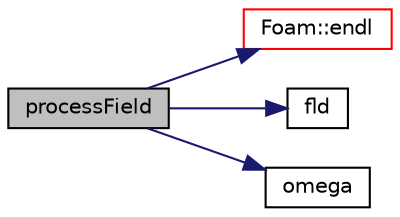 digraph "processField"
{
  bgcolor="transparent";
  edge [fontname="Helvetica",fontsize="10",labelfontname="Helvetica",labelfontsize="10"];
  node [fontname="Helvetica",fontsize="10",shape=record];
  rankdir="LR";
  Node56 [label="processField",height=0.2,width=0.4,color="black", fillcolor="grey75", style="filled", fontcolor="black"];
  Node56 -> Node57 [color="midnightblue",fontsize="10",style="solid",fontname="Helvetica"];
  Node57 [label="Foam::endl",height=0.2,width=0.4,color="red",URL="$a21851.html#a2db8fe02a0d3909e9351bb4275b23ce4",tooltip="Add newline and flush stream. "];
  Node56 -> Node59 [color="midnightblue",fontsize="10",style="solid",fontname="Helvetica"];
  Node59 [label="fld",height=0.2,width=0.4,color="black",URL="$a19337.html#a378472d1f8b33eeefbda63a947476c8c"];
  Node56 -> Node60 [color="midnightblue",fontsize="10",style="solid",fontname="Helvetica"];
  Node60 [label="omega",height=0.2,width=0.4,color="black",URL="$a24297.html#a7b5e09b9379c2d3220c97a83abb00209",tooltip="Return omega calculated from k and epsilon. "];
}
